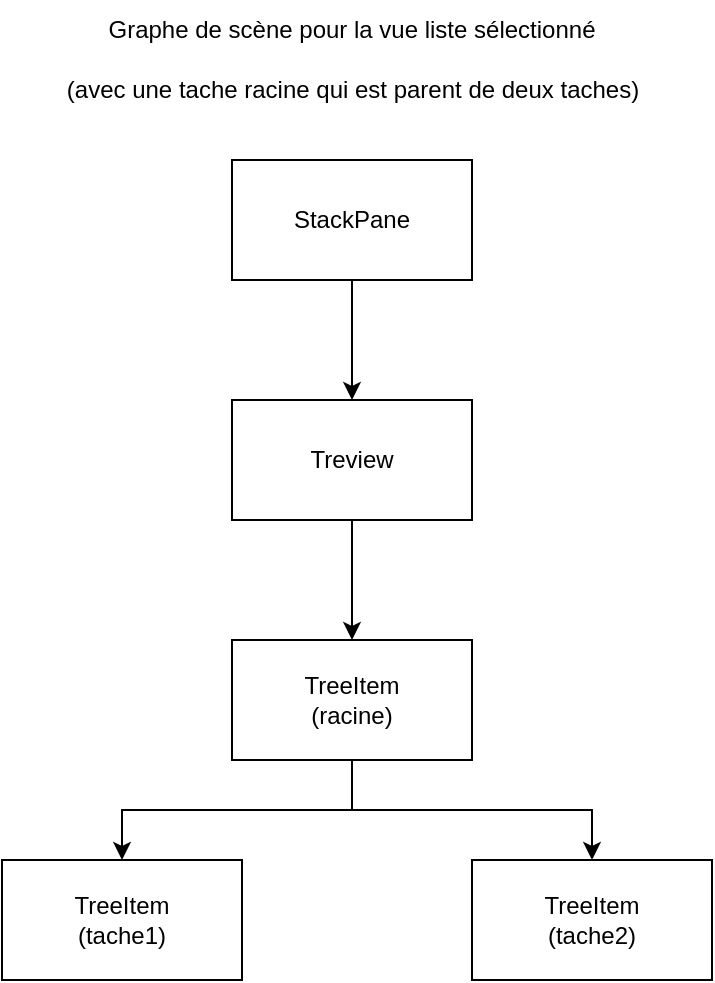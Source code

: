 <mxfile version="22.1.11" type="device">
  <diagram name="Page-1" id="nATrYY9oZouy03AZAWpR">
    <mxGraphModel dx="880" dy="478" grid="1" gridSize="10" guides="1" tooltips="1" connect="1" arrows="1" fold="1" page="1" pageScale="1" pageWidth="827" pageHeight="1169" math="0" shadow="0">
      <root>
        <mxCell id="0" />
        <mxCell id="1" parent="0" />
        <mxCell id="lnwaeVjhEDUr3R5FOjcd-1" value="Graphe de scène pour la vue liste sélectionné" style="text;html=1;strokeColor=none;fillColor=none;align=center;verticalAlign=middle;whiteSpace=wrap;rounded=0;" vertex="1" parent="1">
          <mxGeometry x="260" y="60" width="350" height="30" as="geometry" />
        </mxCell>
        <mxCell id="lnwaeVjhEDUr3R5FOjcd-5" style="edgeStyle=orthogonalEdgeStyle;rounded=0;orthogonalLoop=1;jettySize=auto;html=1;exitX=0.5;exitY=1;exitDx=0;exitDy=0;entryX=0.5;entryY=0;entryDx=0;entryDy=0;" edge="1" parent="1" source="lnwaeVjhEDUr3R5FOjcd-2" target="lnwaeVjhEDUr3R5FOjcd-4">
          <mxGeometry relative="1" as="geometry" />
        </mxCell>
        <mxCell id="lnwaeVjhEDUr3R5FOjcd-2" value="StackPane" style="rounded=0;whiteSpace=wrap;html=1;" vertex="1" parent="1">
          <mxGeometry x="375" y="140" width="120" height="60" as="geometry" />
        </mxCell>
        <mxCell id="lnwaeVjhEDUr3R5FOjcd-3" value="(avec une tache racine qui est parent de deux taches)" style="text;html=1;align=center;verticalAlign=middle;resizable=0;points=[];autosize=1;strokeColor=none;fillColor=none;" vertex="1" parent="1">
          <mxGeometry x="280" y="90" width="310" height="30" as="geometry" />
        </mxCell>
        <mxCell id="lnwaeVjhEDUr3R5FOjcd-7" style="edgeStyle=orthogonalEdgeStyle;rounded=0;orthogonalLoop=1;jettySize=auto;html=1;exitX=0.5;exitY=1;exitDx=0;exitDy=0;" edge="1" parent="1" source="lnwaeVjhEDUr3R5FOjcd-4" target="lnwaeVjhEDUr3R5FOjcd-6">
          <mxGeometry relative="1" as="geometry" />
        </mxCell>
        <mxCell id="lnwaeVjhEDUr3R5FOjcd-4" value="Treview" style="rounded=0;whiteSpace=wrap;html=1;" vertex="1" parent="1">
          <mxGeometry x="375" y="260" width="120" height="60" as="geometry" />
        </mxCell>
        <mxCell id="lnwaeVjhEDUr3R5FOjcd-10" style="edgeStyle=orthogonalEdgeStyle;rounded=0;orthogonalLoop=1;jettySize=auto;html=1;exitX=0.5;exitY=1;exitDx=0;exitDy=0;" edge="1" parent="1" source="lnwaeVjhEDUr3R5FOjcd-6" target="lnwaeVjhEDUr3R5FOjcd-9">
          <mxGeometry relative="1" as="geometry" />
        </mxCell>
        <mxCell id="lnwaeVjhEDUr3R5FOjcd-11" style="edgeStyle=orthogonalEdgeStyle;rounded=0;orthogonalLoop=1;jettySize=auto;html=1;exitX=0.5;exitY=1;exitDx=0;exitDy=0;" edge="1" parent="1" source="lnwaeVjhEDUr3R5FOjcd-6" target="lnwaeVjhEDUr3R5FOjcd-8">
          <mxGeometry relative="1" as="geometry" />
        </mxCell>
        <mxCell id="lnwaeVjhEDUr3R5FOjcd-6" value="&lt;div&gt;TreeItem&lt;/div&gt;&lt;div&gt;(racine)&lt;br&gt;&lt;/div&gt;" style="rounded=0;whiteSpace=wrap;html=1;" vertex="1" parent="1">
          <mxGeometry x="375" y="380" width="120" height="60" as="geometry" />
        </mxCell>
        <mxCell id="lnwaeVjhEDUr3R5FOjcd-8" value="&lt;div&gt;TreeItem&lt;/div&gt;&lt;div&gt;(tache1)&lt;br&gt;&lt;/div&gt;" style="rounded=0;whiteSpace=wrap;html=1;" vertex="1" parent="1">
          <mxGeometry x="260" y="490" width="120" height="60" as="geometry" />
        </mxCell>
        <mxCell id="lnwaeVjhEDUr3R5FOjcd-9" value="&lt;div&gt;TreeItem&lt;/div&gt;&lt;div&gt;(tache2)&lt;br&gt;&lt;/div&gt;" style="rounded=0;whiteSpace=wrap;html=1;" vertex="1" parent="1">
          <mxGeometry x="495" y="490" width="120" height="60" as="geometry" />
        </mxCell>
      </root>
    </mxGraphModel>
  </diagram>
</mxfile>
